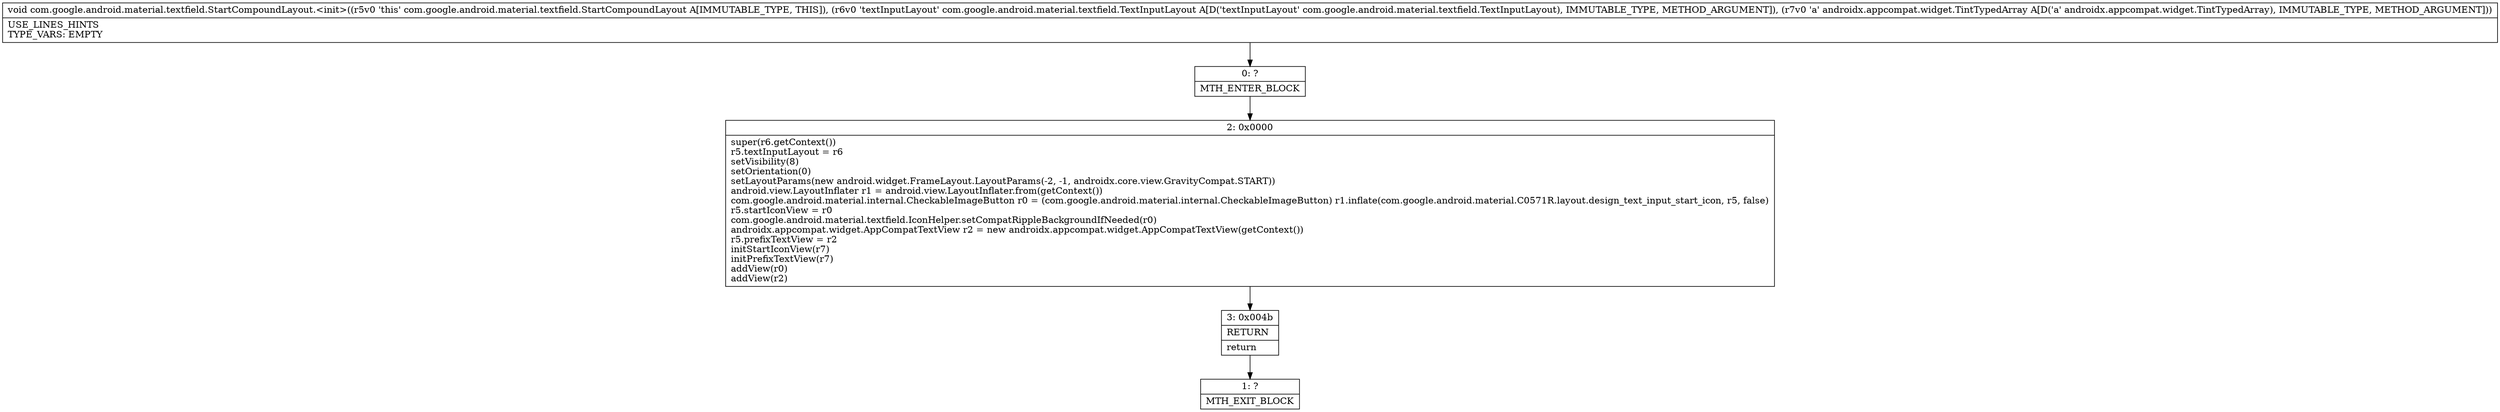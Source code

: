 digraph "CFG forcom.google.android.material.textfield.StartCompoundLayout.\<init\>(Lcom\/google\/android\/material\/textfield\/TextInputLayout;Landroidx\/appcompat\/widget\/TintTypedArray;)V" {
Node_0 [shape=record,label="{0\:\ ?|MTH_ENTER_BLOCK\l}"];
Node_2 [shape=record,label="{2\:\ 0x0000|super(r6.getContext())\lr5.textInputLayout = r6\lsetVisibility(8)\lsetOrientation(0)\lsetLayoutParams(new android.widget.FrameLayout.LayoutParams(\-2, \-1, androidx.core.view.GravityCompat.START))\landroid.view.LayoutInflater r1 = android.view.LayoutInflater.from(getContext())\lcom.google.android.material.internal.CheckableImageButton r0 = (com.google.android.material.internal.CheckableImageButton) r1.inflate(com.google.android.material.C0571R.layout.design_text_input_start_icon, r5, false)\lr5.startIconView = r0\lcom.google.android.material.textfield.IconHelper.setCompatRippleBackgroundIfNeeded(r0)\landroidx.appcompat.widget.AppCompatTextView r2 = new androidx.appcompat.widget.AppCompatTextView(getContext())\lr5.prefixTextView = r2\linitStartIconView(r7)\linitPrefixTextView(r7)\laddView(r0)\laddView(r2)\l}"];
Node_3 [shape=record,label="{3\:\ 0x004b|RETURN\l|return\l}"];
Node_1 [shape=record,label="{1\:\ ?|MTH_EXIT_BLOCK\l}"];
MethodNode[shape=record,label="{void com.google.android.material.textfield.StartCompoundLayout.\<init\>((r5v0 'this' com.google.android.material.textfield.StartCompoundLayout A[IMMUTABLE_TYPE, THIS]), (r6v0 'textInputLayout' com.google.android.material.textfield.TextInputLayout A[D('textInputLayout' com.google.android.material.textfield.TextInputLayout), IMMUTABLE_TYPE, METHOD_ARGUMENT]), (r7v0 'a' androidx.appcompat.widget.TintTypedArray A[D('a' androidx.appcompat.widget.TintTypedArray), IMMUTABLE_TYPE, METHOD_ARGUMENT]))  | USE_LINES_HINTS\lTYPE_VARS: EMPTY\l}"];
MethodNode -> Node_0;Node_0 -> Node_2;
Node_2 -> Node_3;
Node_3 -> Node_1;
}

